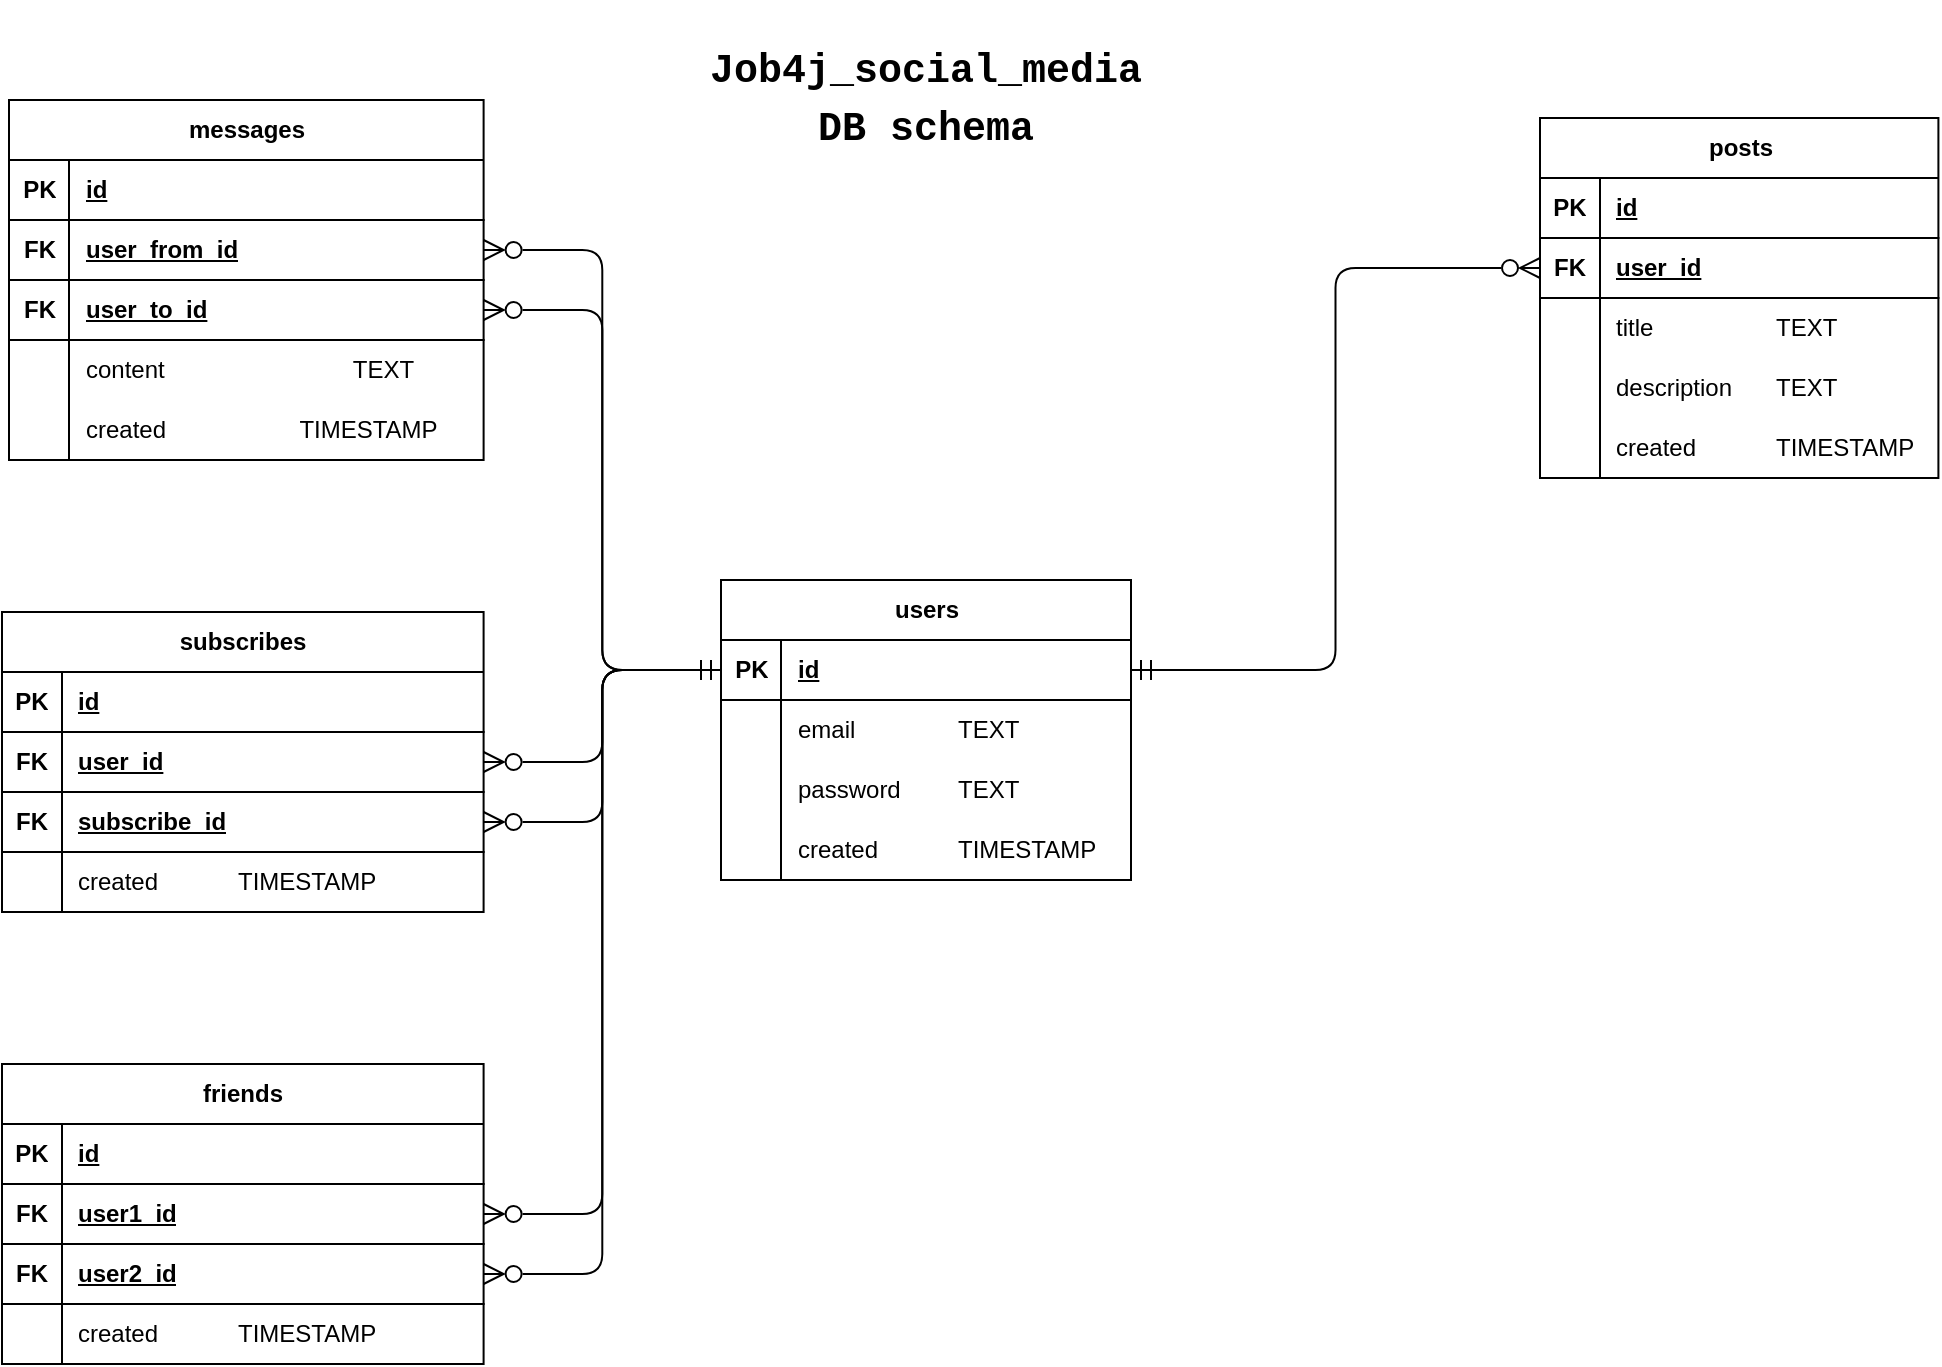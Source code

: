 <mxfile version="26.2.15">
  <diagram name="DB schema" id="reNyeH3_qhQsP8QC6dpi">
    <mxGraphModel dx="1042" dy="687" grid="0" gridSize="10" guides="1" tooltips="1" connect="1" arrows="1" fold="1" page="1" pageScale="1" pageWidth="1169" pageHeight="827" math="0" shadow="0">
      <root>
        <mxCell id="0" />
        <mxCell id="1" parent="0" />
        <mxCell id="GDT_G8Te0QSxyf7FbXCo-1" value="&lt;h2&gt;&lt;b&gt;&lt;font style=&quot;font-size: 20px;&quot;&gt;Job4j_social_media DB schema&lt;/font&gt;&lt;/b&gt;&lt;/h2&gt;" style="text;strokeColor=none;fillColor=none;html=1;align=center;verticalAlign=middle;whiteSpace=wrap;rounded=0;fontSize=16;fontFamily=Courier New;" parent="1" vertex="1">
          <mxGeometry x="544" y="84" width="60" height="20" as="geometry" />
        </mxCell>
        <mxCell id="GDT_G8Te0QSxyf7FbXCo-2" style="edgeStyle=none;curved=1;rounded=0;orthogonalLoop=1;jettySize=auto;html=1;exitX=1;exitY=0.25;exitDx=0;exitDy=0;fontSize=12;startSize=8;endSize=8;" parent="1" source="GDT_G8Te0QSxyf7FbXCo-1" target="GDT_G8Te0QSxyf7FbXCo-1" edge="1">
          <mxGeometry relative="1" as="geometry" />
        </mxCell>
        <mxCell id="pHdTkfhxEvhXQCfmh5LA-27" value="posts" style="shape=table;startSize=30;container=1;collapsible=1;childLayout=tableLayout;fixedRows=1;rowLines=0;fontStyle=1;align=center;resizeLast=1;html=1;" parent="1" vertex="1">
          <mxGeometry x="881" y="104" width="199.2" height="180" as="geometry" />
        </mxCell>
        <mxCell id="pHdTkfhxEvhXQCfmh5LA-28" value="" style="shape=tableRow;horizontal=0;startSize=0;swimlaneHead=0;swimlaneBody=0;fillColor=none;collapsible=0;dropTarget=0;points=[[0,0.5],[1,0.5]];portConstraint=eastwest;top=0;left=0;right=0;bottom=1;" parent="pHdTkfhxEvhXQCfmh5LA-27" vertex="1">
          <mxGeometry y="30" width="199.2" height="30" as="geometry" />
        </mxCell>
        <mxCell id="pHdTkfhxEvhXQCfmh5LA-29" value="PK" style="shape=partialRectangle;connectable=0;fillColor=none;top=0;left=0;bottom=0;right=0;fontStyle=1;overflow=hidden;whiteSpace=wrap;html=1;" parent="pHdTkfhxEvhXQCfmh5LA-28" vertex="1">
          <mxGeometry width="30" height="30" as="geometry">
            <mxRectangle width="30" height="30" as="alternateBounds" />
          </mxGeometry>
        </mxCell>
        <mxCell id="pHdTkfhxEvhXQCfmh5LA-30" value="id" style="shape=partialRectangle;connectable=0;fillColor=none;top=0;left=0;bottom=0;right=0;align=left;spacingLeft=6;fontStyle=5;overflow=hidden;whiteSpace=wrap;html=1;" parent="pHdTkfhxEvhXQCfmh5LA-28" vertex="1">
          <mxGeometry x="30" width="169.2" height="30" as="geometry">
            <mxRectangle width="169.2" height="30" as="alternateBounds" />
          </mxGeometry>
        </mxCell>
        <mxCell id="pHdTkfhxEvhXQCfmh5LA-129" value="" style="shape=tableRow;horizontal=0;startSize=0;swimlaneHead=0;swimlaneBody=0;fillColor=none;collapsible=0;dropTarget=0;points=[[0,0.5],[1,0.5]];portConstraint=eastwest;top=0;left=0;right=0;bottom=1;" parent="pHdTkfhxEvhXQCfmh5LA-27" vertex="1">
          <mxGeometry y="60" width="199.2" height="30" as="geometry" />
        </mxCell>
        <mxCell id="pHdTkfhxEvhXQCfmh5LA-130" value="FK" style="shape=partialRectangle;connectable=0;fillColor=none;top=0;left=0;bottom=0;right=0;fontStyle=1;overflow=hidden;whiteSpace=wrap;html=1;" parent="pHdTkfhxEvhXQCfmh5LA-129" vertex="1">
          <mxGeometry width="30" height="30" as="geometry">
            <mxRectangle width="30" height="30" as="alternateBounds" />
          </mxGeometry>
        </mxCell>
        <mxCell id="pHdTkfhxEvhXQCfmh5LA-131" value="user_id" style="shape=partialRectangle;connectable=0;fillColor=none;top=0;left=0;bottom=0;right=0;align=left;spacingLeft=6;fontStyle=5;overflow=hidden;whiteSpace=wrap;html=1;" parent="pHdTkfhxEvhXQCfmh5LA-129" vertex="1">
          <mxGeometry x="30" width="169.2" height="30" as="geometry">
            <mxRectangle width="169.2" height="30" as="alternateBounds" />
          </mxGeometry>
        </mxCell>
        <mxCell id="pHdTkfhxEvhXQCfmh5LA-31" value="" style="shape=tableRow;horizontal=0;startSize=0;swimlaneHead=0;swimlaneBody=0;fillColor=none;collapsible=0;dropTarget=0;points=[[0,0.5],[1,0.5]];portConstraint=eastwest;top=0;left=0;right=0;bottom=0;" parent="pHdTkfhxEvhXQCfmh5LA-27" vertex="1">
          <mxGeometry y="90" width="199.2" height="30" as="geometry" />
        </mxCell>
        <mxCell id="pHdTkfhxEvhXQCfmh5LA-32" value="" style="shape=partialRectangle;connectable=0;fillColor=none;top=0;left=0;bottom=0;right=0;editable=1;overflow=hidden;whiteSpace=wrap;html=1;" parent="pHdTkfhxEvhXQCfmh5LA-31" vertex="1">
          <mxGeometry width="30" height="30" as="geometry">
            <mxRectangle width="30" height="30" as="alternateBounds" />
          </mxGeometry>
        </mxCell>
        <mxCell id="pHdTkfhxEvhXQCfmh5LA-33" value="title&lt;span style=&quot;white-space: pre;&quot;&gt;&#x9;&lt;/span&gt;&lt;span style=&quot;white-space: pre;&quot;&gt;&#x9;&lt;span style=&quot;white-space: pre;&quot;&gt;&#x9;&lt;/span&gt;&lt;/span&gt;TEXT" style="shape=partialRectangle;connectable=0;fillColor=none;top=0;left=0;bottom=0;right=0;align=left;spacingLeft=6;overflow=hidden;whiteSpace=wrap;html=1;" parent="pHdTkfhxEvhXQCfmh5LA-31" vertex="1">
          <mxGeometry x="30" width="169.2" height="30" as="geometry">
            <mxRectangle width="169.2" height="30" as="alternateBounds" />
          </mxGeometry>
        </mxCell>
        <mxCell id="pHdTkfhxEvhXQCfmh5LA-34" value="" style="shape=tableRow;horizontal=0;startSize=0;swimlaneHead=0;swimlaneBody=0;fillColor=none;collapsible=0;dropTarget=0;points=[[0,0.5],[1,0.5]];portConstraint=eastwest;top=0;left=0;right=0;bottom=0;" parent="pHdTkfhxEvhXQCfmh5LA-27" vertex="1">
          <mxGeometry y="120" width="199.2" height="30" as="geometry" />
        </mxCell>
        <mxCell id="pHdTkfhxEvhXQCfmh5LA-35" value="" style="shape=partialRectangle;connectable=0;fillColor=none;top=0;left=0;bottom=0;right=0;editable=1;overflow=hidden;whiteSpace=wrap;html=1;" parent="pHdTkfhxEvhXQCfmh5LA-34" vertex="1">
          <mxGeometry width="30" height="30" as="geometry">
            <mxRectangle width="30" height="30" as="alternateBounds" />
          </mxGeometry>
        </mxCell>
        <mxCell id="pHdTkfhxEvhXQCfmh5LA-36" value="description&lt;span style=&quot;white-space: pre;&quot;&gt;&#x9;&lt;/span&gt;TEXT" style="shape=partialRectangle;connectable=0;fillColor=none;top=0;left=0;bottom=0;right=0;align=left;spacingLeft=6;overflow=hidden;whiteSpace=wrap;html=1;" parent="pHdTkfhxEvhXQCfmh5LA-34" vertex="1">
          <mxGeometry x="30" width="169.2" height="30" as="geometry">
            <mxRectangle width="169.2" height="30" as="alternateBounds" />
          </mxGeometry>
        </mxCell>
        <mxCell id="pHdTkfhxEvhXQCfmh5LA-37" value="" style="shape=tableRow;horizontal=0;startSize=0;swimlaneHead=0;swimlaneBody=0;fillColor=none;collapsible=0;dropTarget=0;points=[[0,0.5],[1,0.5]];portConstraint=eastwest;top=0;left=0;right=0;bottom=0;" parent="pHdTkfhxEvhXQCfmh5LA-27" vertex="1">
          <mxGeometry y="150" width="199.2" height="30" as="geometry" />
        </mxCell>
        <mxCell id="pHdTkfhxEvhXQCfmh5LA-38" value="" style="shape=partialRectangle;connectable=0;fillColor=none;top=0;left=0;bottom=0;right=0;editable=1;overflow=hidden;whiteSpace=wrap;html=1;" parent="pHdTkfhxEvhXQCfmh5LA-37" vertex="1">
          <mxGeometry width="30" height="30" as="geometry">
            <mxRectangle width="30" height="30" as="alternateBounds" />
          </mxGeometry>
        </mxCell>
        <mxCell id="pHdTkfhxEvhXQCfmh5LA-39" value="created&lt;span style=&quot;white-space: pre;&quot;&gt;&#x9;&lt;/span&gt;&lt;span style=&quot;white-space: pre;&quot;&gt;&#x9;&lt;/span&gt;TIMESTAMP" style="shape=partialRectangle;connectable=0;fillColor=none;top=0;left=0;bottom=0;right=0;align=left;spacingLeft=6;overflow=hidden;whiteSpace=wrap;html=1;" parent="pHdTkfhxEvhXQCfmh5LA-37" vertex="1">
          <mxGeometry x="30" width="169.2" height="30" as="geometry">
            <mxRectangle width="169.2" height="30" as="alternateBounds" />
          </mxGeometry>
        </mxCell>
        <mxCell id="pHdTkfhxEvhXQCfmh5LA-43" value="users" style="shape=table;startSize=30;container=1;collapsible=1;childLayout=tableLayout;fixedRows=1;rowLines=0;fontStyle=1;align=center;resizeLast=1;html=1;" parent="1" vertex="1">
          <mxGeometry x="471.5" y="335" width="205" height="150" as="geometry" />
        </mxCell>
        <mxCell id="pHdTkfhxEvhXQCfmh5LA-44" value="" style="shape=tableRow;horizontal=0;startSize=0;swimlaneHead=0;swimlaneBody=0;fillColor=none;collapsible=0;dropTarget=0;points=[[0,0.5],[1,0.5]];portConstraint=eastwest;top=0;left=0;right=0;bottom=1;" parent="pHdTkfhxEvhXQCfmh5LA-43" vertex="1">
          <mxGeometry y="30" width="205" height="30" as="geometry" />
        </mxCell>
        <mxCell id="pHdTkfhxEvhXQCfmh5LA-45" value="PK" style="shape=partialRectangle;connectable=0;fillColor=none;top=0;left=0;bottom=0;right=0;fontStyle=1;overflow=hidden;whiteSpace=wrap;html=1;" parent="pHdTkfhxEvhXQCfmh5LA-44" vertex="1">
          <mxGeometry width="30" height="30" as="geometry">
            <mxRectangle width="30" height="30" as="alternateBounds" />
          </mxGeometry>
        </mxCell>
        <mxCell id="pHdTkfhxEvhXQCfmh5LA-46" value="id" style="shape=partialRectangle;connectable=0;fillColor=none;top=0;left=0;bottom=0;right=0;align=left;spacingLeft=6;fontStyle=5;overflow=hidden;whiteSpace=wrap;html=1;" parent="pHdTkfhxEvhXQCfmh5LA-44" vertex="1">
          <mxGeometry x="30" width="175" height="30" as="geometry">
            <mxRectangle width="175" height="30" as="alternateBounds" />
          </mxGeometry>
        </mxCell>
        <mxCell id="pHdTkfhxEvhXQCfmh5LA-50" value="" style="shape=tableRow;horizontal=0;startSize=0;swimlaneHead=0;swimlaneBody=0;fillColor=none;collapsible=0;dropTarget=0;points=[[0,0.5],[1,0.5]];portConstraint=eastwest;top=0;left=0;right=0;bottom=0;" parent="pHdTkfhxEvhXQCfmh5LA-43" vertex="1">
          <mxGeometry y="60" width="205" height="30" as="geometry" />
        </mxCell>
        <mxCell id="pHdTkfhxEvhXQCfmh5LA-51" value="" style="shape=partialRectangle;connectable=0;fillColor=none;top=0;left=0;bottom=0;right=0;editable=1;overflow=hidden;whiteSpace=wrap;html=1;" parent="pHdTkfhxEvhXQCfmh5LA-50" vertex="1">
          <mxGeometry width="30" height="30" as="geometry">
            <mxRectangle width="30" height="30" as="alternateBounds" />
          </mxGeometry>
        </mxCell>
        <mxCell id="pHdTkfhxEvhXQCfmh5LA-52" value="email&lt;span style=&quot;white-space: pre;&quot;&gt;&#x9;&lt;/span&gt;&lt;span style=&quot;white-space: pre;&quot;&gt;&#x9;&lt;/span&gt;TEXT" style="shape=partialRectangle;connectable=0;fillColor=none;top=0;left=0;bottom=0;right=0;align=left;spacingLeft=6;overflow=hidden;whiteSpace=wrap;html=1;" parent="pHdTkfhxEvhXQCfmh5LA-50" vertex="1">
          <mxGeometry x="30" width="175" height="30" as="geometry">
            <mxRectangle width="175" height="30" as="alternateBounds" />
          </mxGeometry>
        </mxCell>
        <mxCell id="pHdTkfhxEvhXQCfmh5LA-126" value="" style="shape=tableRow;horizontal=0;startSize=0;swimlaneHead=0;swimlaneBody=0;fillColor=none;collapsible=0;dropTarget=0;points=[[0,0.5],[1,0.5]];portConstraint=eastwest;top=0;left=0;right=0;bottom=0;" parent="pHdTkfhxEvhXQCfmh5LA-43" vertex="1">
          <mxGeometry y="90" width="205" height="30" as="geometry" />
        </mxCell>
        <mxCell id="pHdTkfhxEvhXQCfmh5LA-127" value="" style="shape=partialRectangle;connectable=0;fillColor=none;top=0;left=0;bottom=0;right=0;editable=1;overflow=hidden;whiteSpace=wrap;html=1;" parent="pHdTkfhxEvhXQCfmh5LA-126" vertex="1">
          <mxGeometry width="30" height="30" as="geometry">
            <mxRectangle width="30" height="30" as="alternateBounds" />
          </mxGeometry>
        </mxCell>
        <mxCell id="pHdTkfhxEvhXQCfmh5LA-128" value="password&lt;span style=&quot;white-space: pre;&quot;&gt;&#x9;&lt;/span&gt;&lt;span style=&quot;white-space: pre;&quot;&gt;&#x9;&lt;/span&gt;TEXT" style="shape=partialRectangle;connectable=0;fillColor=none;top=0;left=0;bottom=0;right=0;align=left;spacingLeft=6;overflow=hidden;whiteSpace=wrap;html=1;" parent="pHdTkfhxEvhXQCfmh5LA-126" vertex="1">
          <mxGeometry x="30" width="175" height="30" as="geometry">
            <mxRectangle width="175" height="30" as="alternateBounds" />
          </mxGeometry>
        </mxCell>
        <mxCell id="pHdTkfhxEvhXQCfmh5LA-53" value="" style="shape=tableRow;horizontal=0;startSize=0;swimlaneHead=0;swimlaneBody=0;fillColor=none;collapsible=0;dropTarget=0;points=[[0,0.5],[1,0.5]];portConstraint=eastwest;top=0;left=0;right=0;bottom=0;" parent="pHdTkfhxEvhXQCfmh5LA-43" vertex="1">
          <mxGeometry y="120" width="205" height="30" as="geometry" />
        </mxCell>
        <mxCell id="pHdTkfhxEvhXQCfmh5LA-54" value="" style="shape=partialRectangle;connectable=0;fillColor=none;top=0;left=0;bottom=0;right=0;editable=1;overflow=hidden;whiteSpace=wrap;html=1;" parent="pHdTkfhxEvhXQCfmh5LA-53" vertex="1">
          <mxGeometry width="30" height="30" as="geometry">
            <mxRectangle width="30" height="30" as="alternateBounds" />
          </mxGeometry>
        </mxCell>
        <mxCell id="pHdTkfhxEvhXQCfmh5LA-55" value="created&lt;span style=&quot;white-space: pre;&quot;&gt;&#x9;&lt;/span&gt;&lt;span style=&quot;white-space: pre;&quot;&gt;&#x9;&lt;/span&gt;TIMESTAMP" style="shape=partialRectangle;connectable=0;fillColor=none;top=0;left=0;bottom=0;right=0;align=left;spacingLeft=6;overflow=hidden;whiteSpace=wrap;html=1;" parent="pHdTkfhxEvhXQCfmh5LA-53" vertex="1">
          <mxGeometry x="30" width="175" height="30" as="geometry">
            <mxRectangle width="175" height="30" as="alternateBounds" />
          </mxGeometry>
        </mxCell>
        <mxCell id="pHdTkfhxEvhXQCfmh5LA-59" value="messages" style="shape=table;startSize=30;container=1;collapsible=1;childLayout=tableLayout;fixedRows=1;rowLines=0;fontStyle=1;align=center;resizeLast=1;html=1;" parent="1" vertex="1">
          <mxGeometry x="115.5" y="95" width="237.303" height="180" as="geometry" />
        </mxCell>
        <mxCell id="pHdTkfhxEvhXQCfmh5LA-170" value="" style="shape=tableRow;horizontal=0;startSize=0;swimlaneHead=0;swimlaneBody=0;fillColor=none;collapsible=0;dropTarget=0;points=[[0,0.5],[1,0.5]];portConstraint=eastwest;top=0;left=0;right=0;bottom=1;" parent="pHdTkfhxEvhXQCfmh5LA-59" vertex="1">
          <mxGeometry y="30" width="237.303" height="30" as="geometry" />
        </mxCell>
        <mxCell id="pHdTkfhxEvhXQCfmh5LA-171" value="PK" style="shape=partialRectangle;connectable=0;fillColor=none;top=0;left=0;bottom=0;right=0;fontStyle=1;overflow=hidden;whiteSpace=wrap;html=1;" parent="pHdTkfhxEvhXQCfmh5LA-170" vertex="1">
          <mxGeometry width="30" height="30" as="geometry">
            <mxRectangle width="30" height="30" as="alternateBounds" />
          </mxGeometry>
        </mxCell>
        <mxCell id="pHdTkfhxEvhXQCfmh5LA-172" value="id" style="shape=partialRectangle;connectable=0;fillColor=none;top=0;left=0;bottom=0;right=0;align=left;spacingLeft=6;fontStyle=5;overflow=hidden;whiteSpace=wrap;html=1;" parent="pHdTkfhxEvhXQCfmh5LA-170" vertex="1">
          <mxGeometry x="30" width="207.303" height="30" as="geometry">
            <mxRectangle width="207.303" height="30" as="alternateBounds" />
          </mxGeometry>
        </mxCell>
        <mxCell id="pHdTkfhxEvhXQCfmh5LA-173" value="" style="shape=tableRow;horizontal=0;startSize=0;swimlaneHead=0;swimlaneBody=0;fillColor=none;collapsible=0;dropTarget=0;points=[[0,0.5],[1,0.5]];portConstraint=eastwest;top=0;left=0;right=0;bottom=1;" parent="pHdTkfhxEvhXQCfmh5LA-59" vertex="1">
          <mxGeometry y="60" width="237.303" height="30" as="geometry" />
        </mxCell>
        <mxCell id="pHdTkfhxEvhXQCfmh5LA-174" value="FK" style="shape=partialRectangle;connectable=0;fillColor=none;top=0;left=0;bottom=0;right=0;fontStyle=1;overflow=hidden;whiteSpace=wrap;html=1;" parent="pHdTkfhxEvhXQCfmh5LA-173" vertex="1">
          <mxGeometry width="30" height="30" as="geometry">
            <mxRectangle width="30" height="30" as="alternateBounds" />
          </mxGeometry>
        </mxCell>
        <mxCell id="pHdTkfhxEvhXQCfmh5LA-175" value="user_from_id" style="shape=partialRectangle;connectable=0;fillColor=none;top=0;left=0;bottom=0;right=0;align=left;spacingLeft=6;fontStyle=5;overflow=hidden;whiteSpace=wrap;html=1;" parent="pHdTkfhxEvhXQCfmh5LA-173" vertex="1">
          <mxGeometry x="30" width="207.303" height="30" as="geometry">
            <mxRectangle width="207.303" height="30" as="alternateBounds" />
          </mxGeometry>
        </mxCell>
        <mxCell id="pHdTkfhxEvhXQCfmh5LA-60" value="" style="shape=tableRow;horizontal=0;startSize=0;swimlaneHead=0;swimlaneBody=0;fillColor=none;collapsible=0;dropTarget=0;points=[[0,0.5],[1,0.5]];portConstraint=eastwest;top=0;left=0;right=0;bottom=1;" parent="pHdTkfhxEvhXQCfmh5LA-59" vertex="1">
          <mxGeometry y="90" width="237.303" height="30" as="geometry" />
        </mxCell>
        <mxCell id="pHdTkfhxEvhXQCfmh5LA-61" value="FK" style="shape=partialRectangle;connectable=0;fillColor=none;top=0;left=0;bottom=0;right=0;fontStyle=1;overflow=hidden;whiteSpace=wrap;html=1;" parent="pHdTkfhxEvhXQCfmh5LA-60" vertex="1">
          <mxGeometry width="30" height="30" as="geometry">
            <mxRectangle width="30" height="30" as="alternateBounds" />
          </mxGeometry>
        </mxCell>
        <mxCell id="pHdTkfhxEvhXQCfmh5LA-62" value="user_to_id" style="shape=partialRectangle;connectable=0;fillColor=none;top=0;left=0;bottom=0;right=0;align=left;spacingLeft=6;fontStyle=5;overflow=hidden;whiteSpace=wrap;html=1;" parent="pHdTkfhxEvhXQCfmh5LA-60" vertex="1">
          <mxGeometry x="30" width="207.303" height="30" as="geometry">
            <mxRectangle width="207.303" height="30" as="alternateBounds" />
          </mxGeometry>
        </mxCell>
        <mxCell id="pHdTkfhxEvhXQCfmh5LA-72" value="" style="shape=tableRow;horizontal=0;startSize=0;swimlaneHead=0;swimlaneBody=0;fillColor=none;collapsible=0;dropTarget=0;points=[[0,0.5],[1,0.5]];portConstraint=eastwest;top=0;left=0;right=0;bottom=0;" parent="pHdTkfhxEvhXQCfmh5LA-59" vertex="1">
          <mxGeometry y="120" width="237.303" height="30" as="geometry" />
        </mxCell>
        <mxCell id="pHdTkfhxEvhXQCfmh5LA-73" value="" style="shape=partialRectangle;connectable=0;fillColor=none;top=0;left=0;bottom=0;right=0;editable=1;overflow=hidden;whiteSpace=wrap;html=1;" parent="pHdTkfhxEvhXQCfmh5LA-72" vertex="1">
          <mxGeometry width="30" height="30" as="geometry">
            <mxRectangle width="30" height="30" as="alternateBounds" />
          </mxGeometry>
        </mxCell>
        <mxCell id="pHdTkfhxEvhXQCfmh5LA-74" value="content&lt;span style=&quot;white-space: pre;&quot;&gt;&#x9;&lt;/span&gt;&lt;span style=&quot;white-space: pre;&quot;&gt;&#x9;&lt;span style=&quot;white-space: pre;&quot;&gt;&#x9;&lt;/span&gt;&lt;/span&gt;&lt;span style=&quot;white-space: pre;&quot;&gt;&#x9;&lt;/span&gt;TEXT" style="shape=partialRectangle;connectable=0;fillColor=none;top=0;left=0;bottom=0;right=0;align=left;spacingLeft=6;overflow=hidden;whiteSpace=wrap;html=1;" parent="pHdTkfhxEvhXQCfmh5LA-72" vertex="1">
          <mxGeometry x="30" width="207.303" height="30" as="geometry">
            <mxRectangle width="207.303" height="30" as="alternateBounds" />
          </mxGeometry>
        </mxCell>
        <mxCell id="pHdTkfhxEvhXQCfmh5LA-69" value="" style="shape=tableRow;horizontal=0;startSize=0;swimlaneHead=0;swimlaneBody=0;fillColor=none;collapsible=0;dropTarget=0;points=[[0,0.5],[1,0.5]];portConstraint=eastwest;top=0;left=0;right=0;bottom=0;" parent="pHdTkfhxEvhXQCfmh5LA-59" vertex="1">
          <mxGeometry y="150" width="237.303" height="30" as="geometry" />
        </mxCell>
        <mxCell id="pHdTkfhxEvhXQCfmh5LA-70" value="" style="shape=partialRectangle;connectable=0;fillColor=none;top=0;left=0;bottom=0;right=0;editable=1;overflow=hidden;whiteSpace=wrap;html=1;" parent="pHdTkfhxEvhXQCfmh5LA-69" vertex="1">
          <mxGeometry width="30" height="30" as="geometry">
            <mxRectangle width="30" height="30" as="alternateBounds" />
          </mxGeometry>
        </mxCell>
        <mxCell id="pHdTkfhxEvhXQCfmh5LA-71" value="created&lt;span style=&quot;white-space: pre;&quot;&gt;&#x9;&lt;span style=&quot;white-space: pre;&quot;&gt;&#x9;&lt;/span&gt;&lt;/span&gt;&lt;span style=&quot;white-space: pre;&quot;&gt;&#x9;&lt;/span&gt;TIMESTAMP" style="shape=partialRectangle;connectable=0;fillColor=none;top=0;left=0;bottom=0;right=0;align=left;spacingLeft=6;overflow=hidden;whiteSpace=wrap;html=1;" parent="pHdTkfhxEvhXQCfmh5LA-69" vertex="1">
          <mxGeometry x="30" width="207.303" height="30" as="geometry">
            <mxRectangle width="207.303" height="30" as="alternateBounds" />
          </mxGeometry>
        </mxCell>
        <mxCell id="pHdTkfhxEvhXQCfmh5LA-75" value="subscribes" style="shape=table;startSize=30;container=1;collapsible=1;childLayout=tableLayout;fixedRows=1;rowLines=0;fontStyle=1;align=center;resizeLast=1;html=1;" parent="1" vertex="1">
          <mxGeometry x="112" y="351" width="240.8" height="150" as="geometry" />
        </mxCell>
        <mxCell id="pHdTkfhxEvhXQCfmh5LA-158" value="" style="shape=tableRow;horizontal=0;startSize=0;swimlaneHead=0;swimlaneBody=0;fillColor=none;collapsible=0;dropTarget=0;points=[[0,0.5],[1,0.5]];portConstraint=eastwest;top=0;left=0;right=0;bottom=1;" parent="pHdTkfhxEvhXQCfmh5LA-75" vertex="1">
          <mxGeometry y="30" width="240.8" height="30" as="geometry" />
        </mxCell>
        <mxCell id="pHdTkfhxEvhXQCfmh5LA-159" value="PK" style="shape=partialRectangle;connectable=0;fillColor=none;top=0;left=0;bottom=0;right=0;fontStyle=1;overflow=hidden;whiteSpace=wrap;html=1;" parent="pHdTkfhxEvhXQCfmh5LA-158" vertex="1">
          <mxGeometry width="30" height="30" as="geometry">
            <mxRectangle width="30" height="30" as="alternateBounds" />
          </mxGeometry>
        </mxCell>
        <mxCell id="pHdTkfhxEvhXQCfmh5LA-160" value="id" style="shape=partialRectangle;connectable=0;fillColor=none;top=0;left=0;bottom=0;right=0;align=left;spacingLeft=6;fontStyle=5;overflow=hidden;whiteSpace=wrap;html=1;" parent="pHdTkfhxEvhXQCfmh5LA-158" vertex="1">
          <mxGeometry x="30" width="210.8" height="30" as="geometry">
            <mxRectangle width="210.8" height="30" as="alternateBounds" />
          </mxGeometry>
        </mxCell>
        <mxCell id="pHdTkfhxEvhXQCfmh5LA-161" value="" style="shape=tableRow;horizontal=0;startSize=0;swimlaneHead=0;swimlaneBody=0;fillColor=none;collapsible=0;dropTarget=0;points=[[0,0.5],[1,0.5]];portConstraint=eastwest;top=0;left=0;right=0;bottom=1;" parent="pHdTkfhxEvhXQCfmh5LA-75" vertex="1">
          <mxGeometry y="60" width="240.8" height="30" as="geometry" />
        </mxCell>
        <mxCell id="pHdTkfhxEvhXQCfmh5LA-162" value="FK" style="shape=partialRectangle;connectable=0;fillColor=none;top=0;left=0;bottom=0;right=0;fontStyle=1;overflow=hidden;whiteSpace=wrap;html=1;" parent="pHdTkfhxEvhXQCfmh5LA-161" vertex="1">
          <mxGeometry width="30" height="30" as="geometry">
            <mxRectangle width="30" height="30" as="alternateBounds" />
          </mxGeometry>
        </mxCell>
        <mxCell id="pHdTkfhxEvhXQCfmh5LA-163" value="user_id" style="shape=partialRectangle;connectable=0;fillColor=none;top=0;left=0;bottom=0;right=0;align=left;spacingLeft=6;fontStyle=5;overflow=hidden;whiteSpace=wrap;html=1;" parent="pHdTkfhxEvhXQCfmh5LA-161" vertex="1">
          <mxGeometry x="30" width="210.8" height="30" as="geometry">
            <mxRectangle width="210.8" height="30" as="alternateBounds" />
          </mxGeometry>
        </mxCell>
        <mxCell id="pHdTkfhxEvhXQCfmh5LA-76" value="" style="shape=tableRow;horizontal=0;startSize=0;swimlaneHead=0;swimlaneBody=0;fillColor=none;collapsible=0;dropTarget=0;points=[[0,0.5],[1,0.5]];portConstraint=eastwest;top=0;left=0;right=0;bottom=1;" parent="pHdTkfhxEvhXQCfmh5LA-75" vertex="1">
          <mxGeometry y="90" width="240.8" height="30" as="geometry" />
        </mxCell>
        <mxCell id="pHdTkfhxEvhXQCfmh5LA-77" value="FK" style="shape=partialRectangle;connectable=0;fillColor=none;top=0;left=0;bottom=0;right=0;fontStyle=1;overflow=hidden;whiteSpace=wrap;html=1;" parent="pHdTkfhxEvhXQCfmh5LA-76" vertex="1">
          <mxGeometry width="30" height="30" as="geometry">
            <mxRectangle width="30" height="30" as="alternateBounds" />
          </mxGeometry>
        </mxCell>
        <mxCell id="pHdTkfhxEvhXQCfmh5LA-78" value="subscribe_id" style="shape=partialRectangle;connectable=0;fillColor=none;top=0;left=0;bottom=0;right=0;align=left;spacingLeft=6;fontStyle=5;overflow=hidden;whiteSpace=wrap;html=1;" parent="pHdTkfhxEvhXQCfmh5LA-76" vertex="1">
          <mxGeometry x="30" width="210.8" height="30" as="geometry">
            <mxRectangle width="210.8" height="30" as="alternateBounds" />
          </mxGeometry>
        </mxCell>
        <mxCell id="pHdTkfhxEvhXQCfmh5LA-85" value="" style="shape=tableRow;horizontal=0;startSize=0;swimlaneHead=0;swimlaneBody=0;fillColor=none;collapsible=0;dropTarget=0;points=[[0,0.5],[1,0.5]];portConstraint=eastwest;top=0;left=0;right=0;bottom=0;" parent="pHdTkfhxEvhXQCfmh5LA-75" vertex="1">
          <mxGeometry y="120" width="240.8" height="30" as="geometry" />
        </mxCell>
        <mxCell id="pHdTkfhxEvhXQCfmh5LA-86" value="" style="shape=partialRectangle;connectable=0;fillColor=none;top=0;left=0;bottom=0;right=0;editable=1;overflow=hidden;whiteSpace=wrap;html=1;" parent="pHdTkfhxEvhXQCfmh5LA-85" vertex="1">
          <mxGeometry width="30" height="30" as="geometry">
            <mxRectangle width="30" height="30" as="alternateBounds" />
          </mxGeometry>
        </mxCell>
        <mxCell id="pHdTkfhxEvhXQCfmh5LA-87" value="created&lt;span style=&quot;white-space: pre;&quot;&gt;&#x9;&lt;/span&gt;&lt;span style=&quot;white-space: pre;&quot;&gt;&#x9;&lt;/span&gt;TIMESTAMP" style="shape=partialRectangle;connectable=0;fillColor=none;top=0;left=0;bottom=0;right=0;align=left;spacingLeft=6;overflow=hidden;whiteSpace=wrap;html=1;" parent="pHdTkfhxEvhXQCfmh5LA-85" vertex="1">
          <mxGeometry x="30" width="210.8" height="30" as="geometry">
            <mxRectangle width="210.8" height="30" as="alternateBounds" />
          </mxGeometry>
        </mxCell>
        <mxCell id="pHdTkfhxEvhXQCfmh5LA-102" value="" style="edgeStyle=orthogonalEdgeStyle;fontSize=12;html=1;endArrow=ERzeroToMany;endFill=0;rounded=1;startSize=8;endSize=8;exitX=1;exitY=0.5;exitDx=0;exitDy=0;curved=0;startArrow=ERmandOne;startFill=0;entryX=0;entryY=0.5;entryDx=0;entryDy=0;" parent="1" source="pHdTkfhxEvhXQCfmh5LA-44" target="pHdTkfhxEvhXQCfmh5LA-129" edge="1">
          <mxGeometry width="100" height="100" relative="1" as="geometry">
            <mxPoint x="787" y="316" as="sourcePoint" />
            <mxPoint x="890" y="553" as="targetPoint" />
          </mxGeometry>
        </mxCell>
        <mxCell id="pHdTkfhxEvhXQCfmh5LA-106" value="" style="edgeStyle=orthogonalEdgeStyle;fontSize=12;html=1;endArrow=ERmandOne;rounded=1;startSize=8;endSize=8;entryX=0;entryY=0.5;entryDx=0;entryDy=0;exitX=1;exitY=0.5;exitDx=0;exitDy=0;endFill=0;startArrow=ERzeroToMany;startFill=0;" parent="1" source="pHdTkfhxEvhXQCfmh5LA-173" target="pHdTkfhxEvhXQCfmh5LA-44" edge="1">
          <mxGeometry width="100" height="100" relative="1" as="geometry">
            <mxPoint x="336" y="527" as="sourcePoint" />
            <mxPoint x="436" y="427" as="targetPoint" />
          </mxGeometry>
        </mxCell>
        <mxCell id="pHdTkfhxEvhXQCfmh5LA-107" value="" style="edgeStyle=orthogonalEdgeStyle;fontSize=12;html=1;endArrow=ERmandOne;rounded=1;startSize=8;endSize=8;entryX=0;entryY=0.5;entryDx=0;entryDy=0;exitX=1;exitY=0.5;exitDx=0;exitDy=0;endFill=0;startArrow=ERzeroToMany;startFill=0;" parent="1" source="pHdTkfhxEvhXQCfmh5LA-60" target="pHdTkfhxEvhXQCfmh5LA-44" edge="1">
          <mxGeometry width="100" height="100" relative="1" as="geometry">
            <mxPoint x="366" y="390" as="sourcePoint" />
            <mxPoint x="466" y="290" as="targetPoint" />
          </mxGeometry>
        </mxCell>
        <mxCell id="pHdTkfhxEvhXQCfmh5LA-108" value="friends" style="shape=table;startSize=30;container=1;collapsible=1;childLayout=tableLayout;fixedRows=1;rowLines=0;fontStyle=1;align=center;resizeLast=1;html=1;" parent="1" vertex="1">
          <mxGeometry x="112" y="577" width="240.8" height="150" as="geometry" />
        </mxCell>
        <mxCell id="pHdTkfhxEvhXQCfmh5LA-164" value="" style="shape=tableRow;horizontal=0;startSize=0;swimlaneHead=0;swimlaneBody=0;fillColor=none;collapsible=0;dropTarget=0;points=[[0,0.5],[1,0.5]];portConstraint=eastwest;top=0;left=0;right=0;bottom=1;" parent="pHdTkfhxEvhXQCfmh5LA-108" vertex="1">
          <mxGeometry y="30" width="240.8" height="30" as="geometry" />
        </mxCell>
        <mxCell id="pHdTkfhxEvhXQCfmh5LA-165" value="PK" style="shape=partialRectangle;connectable=0;fillColor=none;top=0;left=0;bottom=0;right=0;fontStyle=1;overflow=hidden;whiteSpace=wrap;html=1;" parent="pHdTkfhxEvhXQCfmh5LA-164" vertex="1">
          <mxGeometry width="30" height="30" as="geometry">
            <mxRectangle width="30" height="30" as="alternateBounds" />
          </mxGeometry>
        </mxCell>
        <mxCell id="pHdTkfhxEvhXQCfmh5LA-166" value="id" style="shape=partialRectangle;connectable=0;fillColor=none;top=0;left=0;bottom=0;right=0;align=left;spacingLeft=6;fontStyle=5;overflow=hidden;whiteSpace=wrap;html=1;" parent="pHdTkfhxEvhXQCfmh5LA-164" vertex="1">
          <mxGeometry x="30" width="210.8" height="30" as="geometry">
            <mxRectangle width="210.8" height="30" as="alternateBounds" />
          </mxGeometry>
        </mxCell>
        <mxCell id="pHdTkfhxEvhXQCfmh5LA-167" value="" style="shape=tableRow;horizontal=0;startSize=0;swimlaneHead=0;swimlaneBody=0;fillColor=none;collapsible=0;dropTarget=0;points=[[0,0.5],[1,0.5]];portConstraint=eastwest;top=0;left=0;right=0;bottom=1;" parent="pHdTkfhxEvhXQCfmh5LA-108" vertex="1">
          <mxGeometry y="60" width="240.8" height="30" as="geometry" />
        </mxCell>
        <mxCell id="pHdTkfhxEvhXQCfmh5LA-168" value="FK" style="shape=partialRectangle;connectable=0;fillColor=none;top=0;left=0;bottom=0;right=0;fontStyle=1;overflow=hidden;whiteSpace=wrap;html=1;" parent="pHdTkfhxEvhXQCfmh5LA-167" vertex="1">
          <mxGeometry width="30" height="30" as="geometry">
            <mxRectangle width="30" height="30" as="alternateBounds" />
          </mxGeometry>
        </mxCell>
        <mxCell id="pHdTkfhxEvhXQCfmh5LA-169" value="user1_id" style="shape=partialRectangle;connectable=0;fillColor=none;top=0;left=0;bottom=0;right=0;align=left;spacingLeft=6;fontStyle=5;overflow=hidden;whiteSpace=wrap;html=1;" parent="pHdTkfhxEvhXQCfmh5LA-167" vertex="1">
          <mxGeometry x="30" width="210.8" height="30" as="geometry">
            <mxRectangle width="210.8" height="30" as="alternateBounds" />
          </mxGeometry>
        </mxCell>
        <mxCell id="pHdTkfhxEvhXQCfmh5LA-109" value="" style="shape=tableRow;horizontal=0;startSize=0;swimlaneHead=0;swimlaneBody=0;fillColor=none;collapsible=0;dropTarget=0;points=[[0,0.5],[1,0.5]];portConstraint=eastwest;top=0;left=0;right=0;bottom=1;" parent="pHdTkfhxEvhXQCfmh5LA-108" vertex="1">
          <mxGeometry y="90" width="240.8" height="30" as="geometry" />
        </mxCell>
        <mxCell id="pHdTkfhxEvhXQCfmh5LA-110" value="FK" style="shape=partialRectangle;connectable=0;fillColor=none;top=0;left=0;bottom=0;right=0;fontStyle=1;overflow=hidden;whiteSpace=wrap;html=1;" parent="pHdTkfhxEvhXQCfmh5LA-109" vertex="1">
          <mxGeometry width="30" height="30" as="geometry">
            <mxRectangle width="30" height="30" as="alternateBounds" />
          </mxGeometry>
        </mxCell>
        <mxCell id="pHdTkfhxEvhXQCfmh5LA-111" value="user2_id" style="shape=partialRectangle;connectable=0;fillColor=none;top=0;left=0;bottom=0;right=0;align=left;spacingLeft=6;fontStyle=5;overflow=hidden;whiteSpace=wrap;html=1;" parent="pHdTkfhxEvhXQCfmh5LA-109" vertex="1">
          <mxGeometry x="30" width="210.8" height="30" as="geometry">
            <mxRectangle width="210.8" height="30" as="alternateBounds" />
          </mxGeometry>
        </mxCell>
        <mxCell id="pHdTkfhxEvhXQCfmh5LA-118" value="" style="shape=tableRow;horizontal=0;startSize=0;swimlaneHead=0;swimlaneBody=0;fillColor=none;collapsible=0;dropTarget=0;points=[[0,0.5],[1,0.5]];portConstraint=eastwest;top=0;left=0;right=0;bottom=0;" parent="pHdTkfhxEvhXQCfmh5LA-108" vertex="1">
          <mxGeometry y="120" width="240.8" height="30" as="geometry" />
        </mxCell>
        <mxCell id="pHdTkfhxEvhXQCfmh5LA-119" value="" style="shape=partialRectangle;connectable=0;fillColor=none;top=0;left=0;bottom=0;right=0;editable=1;overflow=hidden;whiteSpace=wrap;html=1;" parent="pHdTkfhxEvhXQCfmh5LA-118" vertex="1">
          <mxGeometry width="30" height="30" as="geometry">
            <mxRectangle width="30" height="30" as="alternateBounds" />
          </mxGeometry>
        </mxCell>
        <mxCell id="pHdTkfhxEvhXQCfmh5LA-120" value="created&lt;span style=&quot;white-space: pre;&quot;&gt;&#x9;&lt;/span&gt;&lt;span style=&quot;white-space: pre;&quot;&gt;&#x9;&lt;/span&gt;TIMESTAMP" style="shape=partialRectangle;connectable=0;fillColor=none;top=0;left=0;bottom=0;right=0;align=left;spacingLeft=6;overflow=hidden;whiteSpace=wrap;html=1;" parent="pHdTkfhxEvhXQCfmh5LA-118" vertex="1">
          <mxGeometry x="30" width="210.8" height="30" as="geometry">
            <mxRectangle width="210.8" height="30" as="alternateBounds" />
          </mxGeometry>
        </mxCell>
        <mxCell id="pHdTkfhxEvhXQCfmh5LA-122" value="" style="edgeStyle=orthogonalEdgeStyle;fontSize=12;html=1;endArrow=ERmandOne;rounded=1;startSize=8;endSize=8;entryX=0;entryY=0.5;entryDx=0;entryDy=0;exitX=1;exitY=0.5;exitDx=0;exitDy=0;endFill=0;startArrow=ERzeroToMany;startFill=0;" parent="1" source="pHdTkfhxEvhXQCfmh5LA-161" target="pHdTkfhxEvhXQCfmh5LA-44" edge="1">
          <mxGeometry width="100" height="100" relative="1" as="geometry">
            <mxPoint x="289.0" y="329" as="sourcePoint" />
            <mxPoint x="549.2" y="309" as="targetPoint" />
          </mxGeometry>
        </mxCell>
        <mxCell id="pHdTkfhxEvhXQCfmh5LA-123" value="" style="edgeStyle=orthogonalEdgeStyle;fontSize=12;html=1;endArrow=ERmandOne;rounded=1;startSize=8;endSize=8;entryX=0;entryY=0.5;entryDx=0;entryDy=0;exitX=1;exitY=0.5;exitDx=0;exitDy=0;endFill=0;startArrow=ERzeroToMany;startFill=0;" parent="1" source="pHdTkfhxEvhXQCfmh5LA-76" target="pHdTkfhxEvhXQCfmh5LA-44" edge="1">
          <mxGeometry width="100" height="100" relative="1" as="geometry">
            <mxPoint x="341.0" y="433" as="sourcePoint" />
            <mxPoint x="601.2" y="383" as="targetPoint" />
          </mxGeometry>
        </mxCell>
        <mxCell id="pHdTkfhxEvhXQCfmh5LA-124" value="" style="edgeStyle=orthogonalEdgeStyle;fontSize=12;html=1;endArrow=ERmandOne;rounded=1;startSize=8;endSize=8;entryX=0;entryY=0.5;entryDx=0;entryDy=0;exitX=1;exitY=0.5;exitDx=0;exitDy=0;endFill=0;startArrow=ERzeroToMany;startFill=0;" parent="1" source="pHdTkfhxEvhXQCfmh5LA-167" target="pHdTkfhxEvhXQCfmh5LA-44" edge="1">
          <mxGeometry width="100" height="100" relative="1" as="geometry">
            <mxPoint x="393" y="240" as="sourcePoint" />
            <mxPoint x="512" y="277" as="targetPoint" />
          </mxGeometry>
        </mxCell>
        <mxCell id="pHdTkfhxEvhXQCfmh5LA-125" value="" style="edgeStyle=orthogonalEdgeStyle;fontSize=12;html=1;endArrow=ERmandOne;rounded=1;startSize=8;endSize=8;entryX=0;entryY=0.5;entryDx=0;entryDy=0;exitX=1;exitY=0.5;exitDx=0;exitDy=0;endFill=0;startArrow=ERzeroToMany;startFill=0;" parent="1" source="pHdTkfhxEvhXQCfmh5LA-109" target="pHdTkfhxEvhXQCfmh5LA-44" edge="1">
          <mxGeometry width="100" height="100" relative="1" as="geometry">
            <mxPoint x="403" y="250" as="sourcePoint" />
            <mxPoint x="522" y="287" as="targetPoint" />
          </mxGeometry>
        </mxCell>
      </root>
    </mxGraphModel>
  </diagram>
</mxfile>
